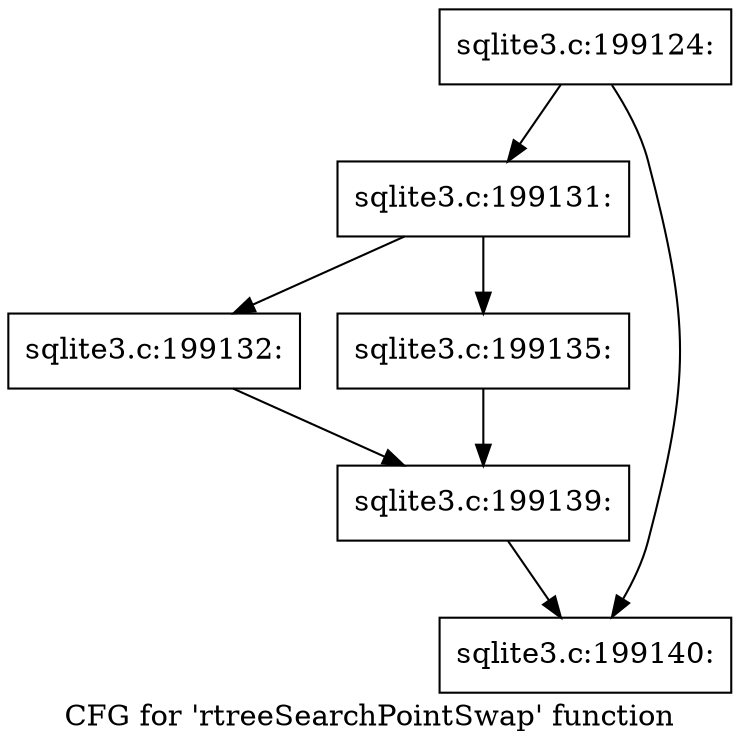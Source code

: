 digraph "CFG for 'rtreeSearchPointSwap' function" {
	label="CFG for 'rtreeSearchPointSwap' function";

	Node0x55c0fb513170 [shape=record,label="{sqlite3.c:199124:}"];
	Node0x55c0fb513170 -> Node0x55c0fb518400;
	Node0x55c0fb513170 -> Node0x55c0fb518450;
	Node0x55c0fb518400 [shape=record,label="{sqlite3.c:199131:}"];
	Node0x55c0fb518400 -> Node0x55c0fb518860;
	Node0x55c0fb518400 -> Node0x55c0fb518900;
	Node0x55c0fb518860 [shape=record,label="{sqlite3.c:199132:}"];
	Node0x55c0fb518860 -> Node0x55c0fb5188b0;
	Node0x55c0fb518900 [shape=record,label="{sqlite3.c:199135:}"];
	Node0x55c0fb518900 -> Node0x55c0fb5188b0;
	Node0x55c0fb5188b0 [shape=record,label="{sqlite3.c:199139:}"];
	Node0x55c0fb5188b0 -> Node0x55c0fb518450;
	Node0x55c0fb518450 [shape=record,label="{sqlite3.c:199140:}"];
}
